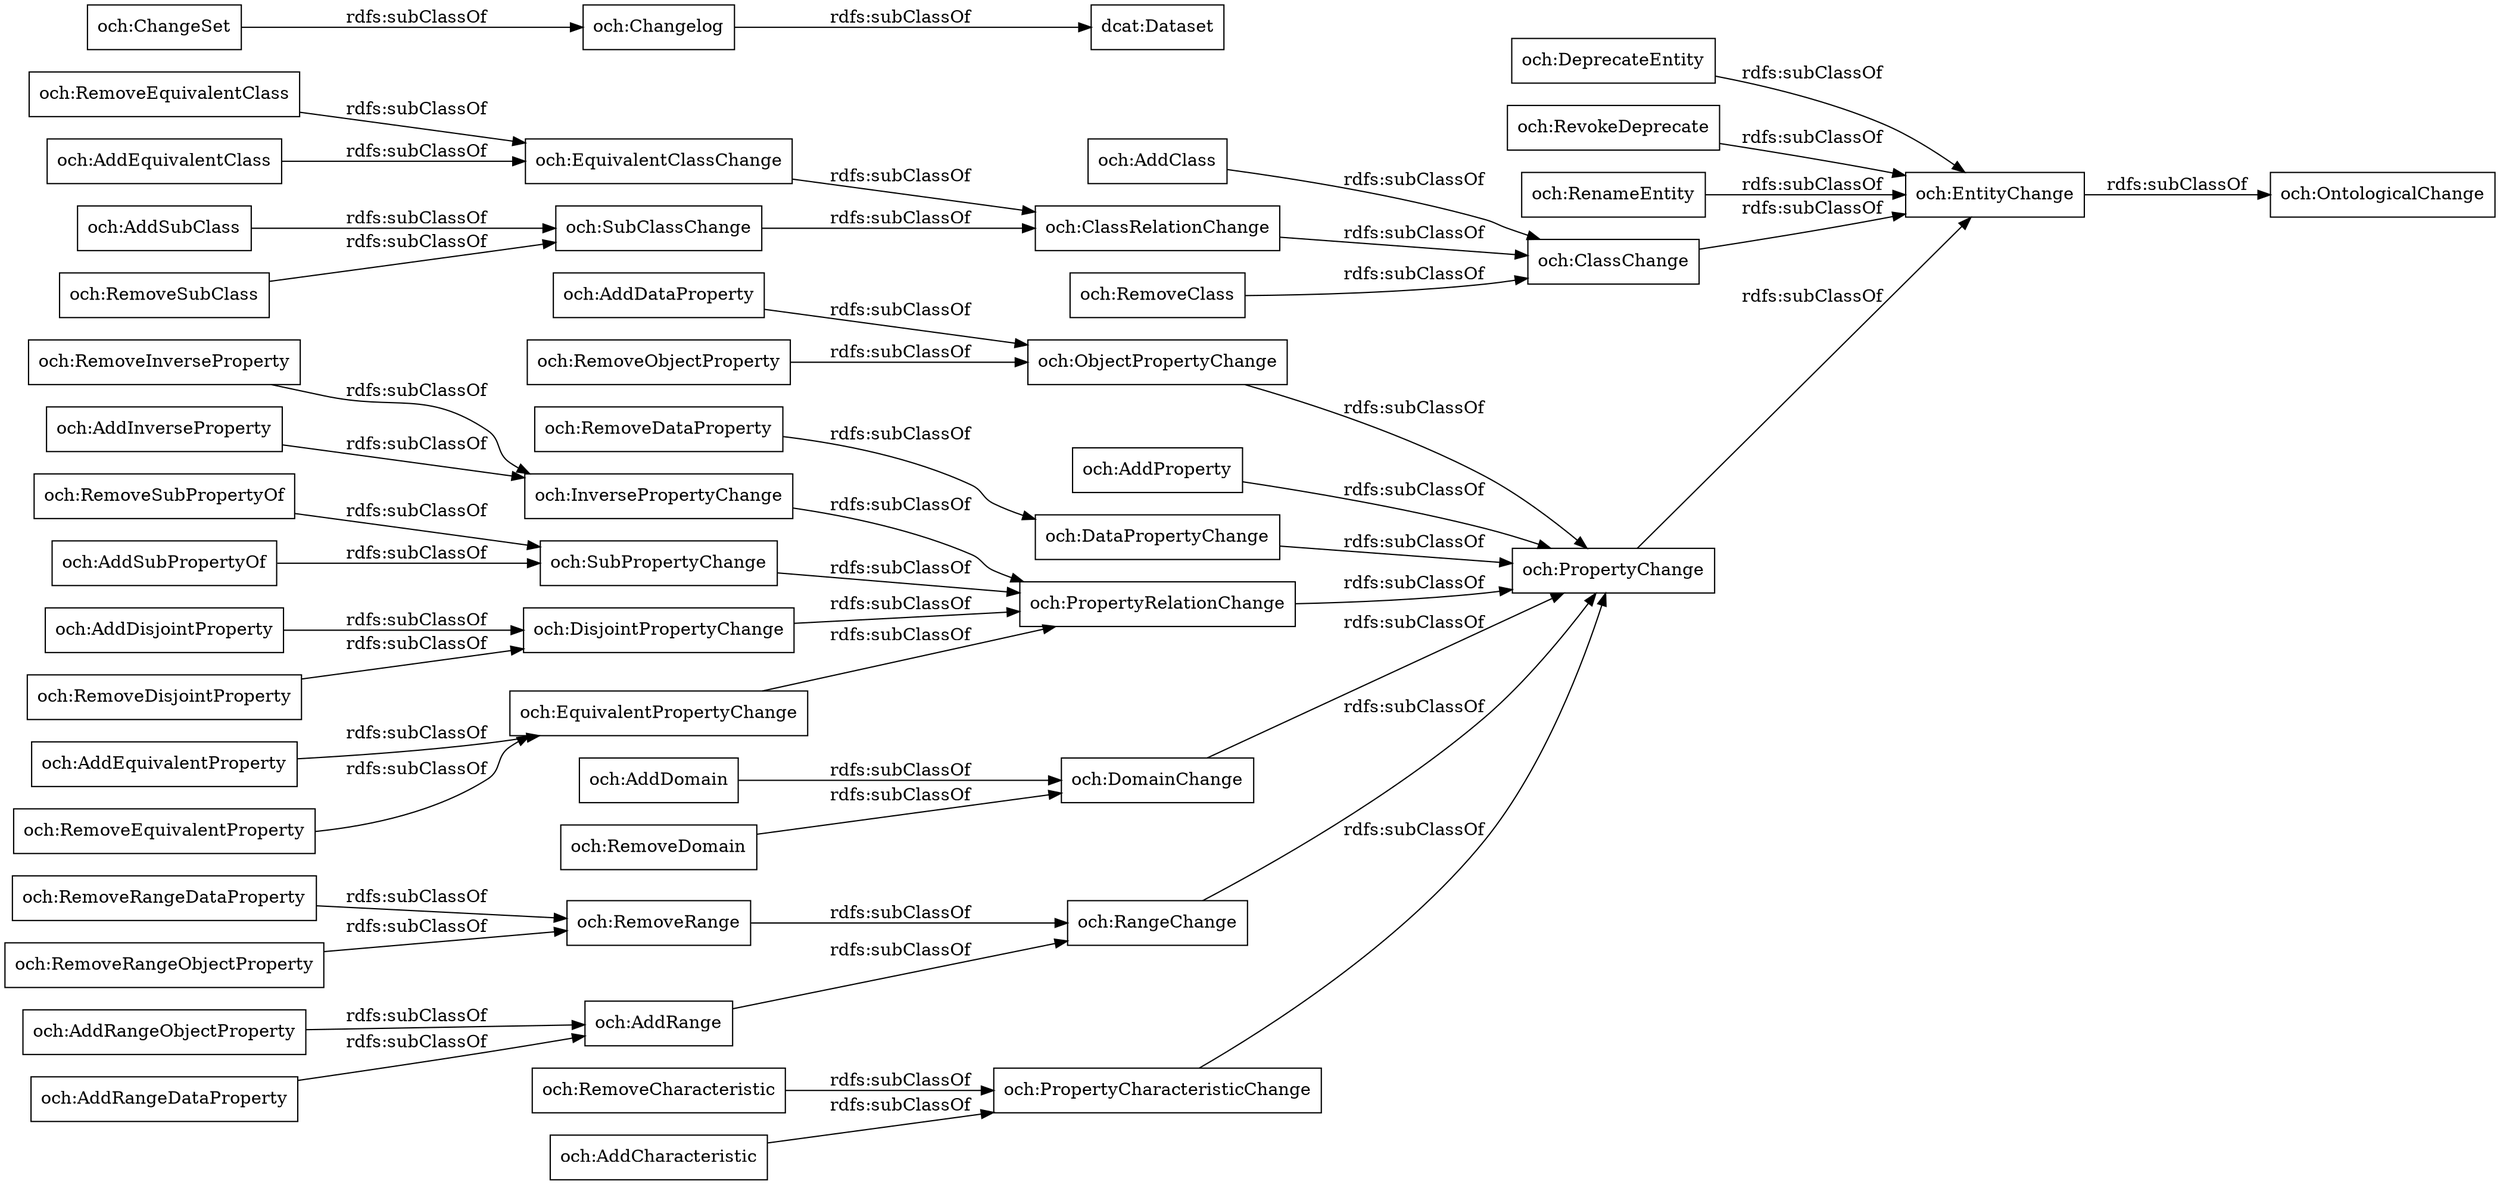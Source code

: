 digraph ar2dtool_diagram { 
rankdir=LR;
size="1000"
node [shape = rectangle, color="black"]; "och:PropertyCharacteristicChange" "och:AddSubClass" "och:ObjectPropertyChange" "och:RemoveRangeDataProperty" "och:AddEquivalentProperty" "och:EquivalentClassChange" "och:AddProperty" "och:DataPropertyChange" "och:PropertyRelationChange" "och:AddRangeObjectProperty" "och:RemoveCharacteristic" "och:RemoveDataProperty" "och:RemoveInverseProperty" "och:DeprecateEntity" "och:RemoveRange" "och:RemoveSubClass" "och:RemoveEquivalentClass" "och:AddDataProperty" "och:RemoveRangeObjectProperty" "och:AddRangeDataProperty" "och:AddDisjointProperty" "och:SubClassChange" "och:RemoveObjectProperty" "och:ChangeSet" "och:AddDomain" "och:AddClass" "och:AddCharacteristic" "och:RevokeDeprecate" "och:EntityChange" "och:Changelog" "och:RemoveDisjointProperty" "och:RemoveEquivalentProperty" "och:RenameEntity" "och:ClassRelationChange" "och:AddRange" "och:AddEquivalentClass" "och:InversePropertyChange" "och:DomainChange" "och:ClassChange" "och:RemoveSubPropertyOf" "och:RemoveDomain" "och:SubPropertyChange" "dcat:Dataset" "och:AddInverseProperty" "och:RangeChange" "och:AddSubPropertyOf" "och:RemoveClass" "och:PropertyChange" "och:DisjointPropertyChange" "och:OntologicalChange" "och:EquivalentPropertyChange" ; /*classes style*/
	"och:RemoveClass" -> "och:ClassChange" [ label = "rdfs:subClassOf" ];
	"och:ClassChange" -> "och:EntityChange" [ label = "rdfs:subClassOf" ];
	"och:AddSubPropertyOf" -> "och:SubPropertyChange" [ label = "rdfs:subClassOf" ];
	"och:AddSubClass" -> "och:SubClassChange" [ label = "rdfs:subClassOf" ];
	"och:EntityChange" -> "och:OntologicalChange" [ label = "rdfs:subClassOf" ];
	"och:RemoveEquivalentProperty" -> "och:EquivalentPropertyChange" [ label = "rdfs:subClassOf" ];
	"och:AddRange" -> "och:RangeChange" [ label = "rdfs:subClassOf" ];
	"och:DeprecateEntity" -> "och:EntityChange" [ label = "rdfs:subClassOf" ];
	"och:AddDomain" -> "och:DomainChange" [ label = "rdfs:subClassOf" ];
	"och:RemoveInverseProperty" -> "och:InversePropertyChange" [ label = "rdfs:subClassOf" ];
	"och:RemoveDataProperty" -> "och:DataPropertyChange" [ label = "rdfs:subClassOf" ];
	"och:RenameEntity" -> "och:EntityChange" [ label = "rdfs:subClassOf" ];
	"och:PropertyChange" -> "och:EntityChange" [ label = "rdfs:subClassOf" ];
	"och:ClassRelationChange" -> "och:ClassChange" [ label = "rdfs:subClassOf" ];
	"och:RemoveEquivalentClass" -> "och:EquivalentClassChange" [ label = "rdfs:subClassOf" ];
	"och:AddInverseProperty" -> "och:InversePropertyChange" [ label = "rdfs:subClassOf" ];
	"och:RemoveSubPropertyOf" -> "och:SubPropertyChange" [ label = "rdfs:subClassOf" ];
	"och:EquivalentPropertyChange" -> "och:PropertyRelationChange" [ label = "rdfs:subClassOf" ];
	"och:Changelog" -> "dcat:Dataset" [ label = "rdfs:subClassOf" ];
	"och:RemoveDisjointProperty" -> "och:DisjointPropertyChange" [ label = "rdfs:subClassOf" ];
	"och:AddEquivalentClass" -> "och:EquivalentClassChange" [ label = "rdfs:subClassOf" ];
	"och:AddEquivalentProperty" -> "och:EquivalentPropertyChange" [ label = "rdfs:subClassOf" ];
	"och:AddRangeObjectProperty" -> "och:AddRange" [ label = "rdfs:subClassOf" ];
	"och:SubClassChange" -> "och:ClassRelationChange" [ label = "rdfs:subClassOf" ];
	"och:PropertyCharacteristicChange" -> "och:PropertyChange" [ label = "rdfs:subClassOf" ];
	"och:AddCharacteristic" -> "och:PropertyCharacteristicChange" [ label = "rdfs:subClassOf" ];
	"och:DomainChange" -> "och:PropertyChange" [ label = "rdfs:subClassOf" ];
	"och:RevokeDeprecate" -> "och:EntityChange" [ label = "rdfs:subClassOf" ];
	"och:RemoveObjectProperty" -> "och:ObjectPropertyChange" [ label = "rdfs:subClassOf" ];
	"och:DisjointPropertyChange" -> "och:PropertyRelationChange" [ label = "rdfs:subClassOf" ];
	"och:ChangeSet" -> "och:Changelog" [ label = "rdfs:subClassOf" ];
	"och:PropertyRelationChange" -> "och:PropertyChange" [ label = "rdfs:subClassOf" ];
	"och:RemoveRange" -> "och:RangeChange" [ label = "rdfs:subClassOf" ];
	"och:AddClass" -> "och:ClassChange" [ label = "rdfs:subClassOf" ];
	"och:ObjectPropertyChange" -> "och:PropertyChange" [ label = "rdfs:subClassOf" ];
	"och:RemoveCharacteristic" -> "och:PropertyCharacteristicChange" [ label = "rdfs:subClassOf" ];
	"och:SubPropertyChange" -> "och:PropertyRelationChange" [ label = "rdfs:subClassOf" ];
	"och:DataPropertyChange" -> "och:PropertyChange" [ label = "rdfs:subClassOf" ];
	"och:RemoveDomain" -> "och:DomainChange" [ label = "rdfs:subClassOf" ];
	"och:RangeChange" -> "och:PropertyChange" [ label = "rdfs:subClassOf" ];
	"och:RemoveRangeDataProperty" -> "och:RemoveRange" [ label = "rdfs:subClassOf" ];
	"och:RemoveRangeObjectProperty" -> "och:RemoveRange" [ label = "rdfs:subClassOf" ];
	"och:InversePropertyChange" -> "och:PropertyRelationChange" [ label = "rdfs:subClassOf" ];
	"och:RemoveSubClass" -> "och:SubClassChange" [ label = "rdfs:subClassOf" ];
	"och:AddDataProperty" -> "och:ObjectPropertyChange" [ label = "rdfs:subClassOf" ];
	"och:EquivalentClassChange" -> "och:ClassRelationChange" [ label = "rdfs:subClassOf" ];
	"och:AddDisjointProperty" -> "och:DisjointPropertyChange" [ label = "rdfs:subClassOf" ];
	"och:AddRangeDataProperty" -> "och:AddRange" [ label = "rdfs:subClassOf" ];
	"och:AddProperty" -> "och:PropertyChange" [ label = "rdfs:subClassOf" ];

}
